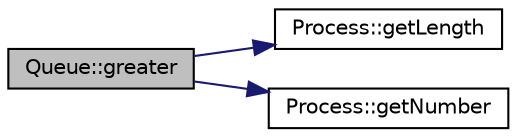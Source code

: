 digraph "Queue::greater"
{
 // LATEX_PDF_SIZE
  edge [fontname="Helvetica",fontsize="10",labelfontname="Helvetica",labelfontsize="10"];
  node [fontname="Helvetica",fontsize="10",shape=record];
  rankdir="LR";
  Node1 [label="Queue::greater",height=0.2,width=0.4,color="black", fillcolor="grey75", style="filled", fontcolor="black",tooltip=" "];
  Node1 -> Node2 [color="midnightblue",fontsize="10",style="solid",fontname="Helvetica"];
  Node2 [label="Process::getLength",height=0.2,width=0.4,color="black", fillcolor="white", style="filled",URL="$class_process.html#ab0f9faf8a0ca6a52172af89e64c76787",tooltip=" "];
  Node1 -> Node3 [color="midnightblue",fontsize="10",style="solid",fontname="Helvetica"];
  Node3 [label="Process::getNumber",height=0.2,width=0.4,color="black", fillcolor="white", style="filled",URL="$class_process.html#a5f781fe7313c21e4212f24339a03817c",tooltip=" "];
}

